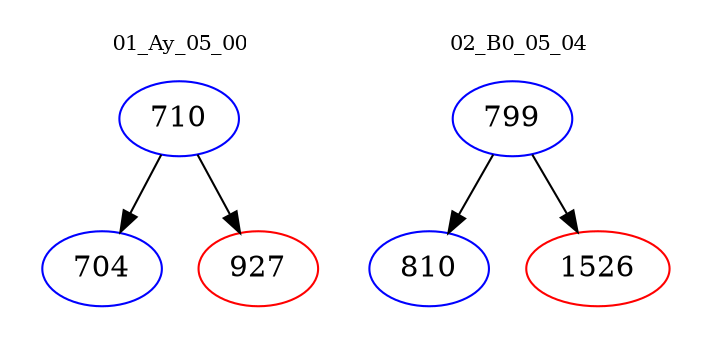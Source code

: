 digraph{
subgraph cluster_0 {
color = white
label = "01_Ay_05_00";
fontsize=10;
T0_710 [label="710", color="blue"]
T0_710 -> T0_704 [color="black"]
T0_704 [label="704", color="blue"]
T0_710 -> T0_927 [color="black"]
T0_927 [label="927", color="red"]
}
subgraph cluster_1 {
color = white
label = "02_B0_05_04";
fontsize=10;
T1_799 [label="799", color="blue"]
T1_799 -> T1_810 [color="black"]
T1_810 [label="810", color="blue"]
T1_799 -> T1_1526 [color="black"]
T1_1526 [label="1526", color="red"]
}
}
